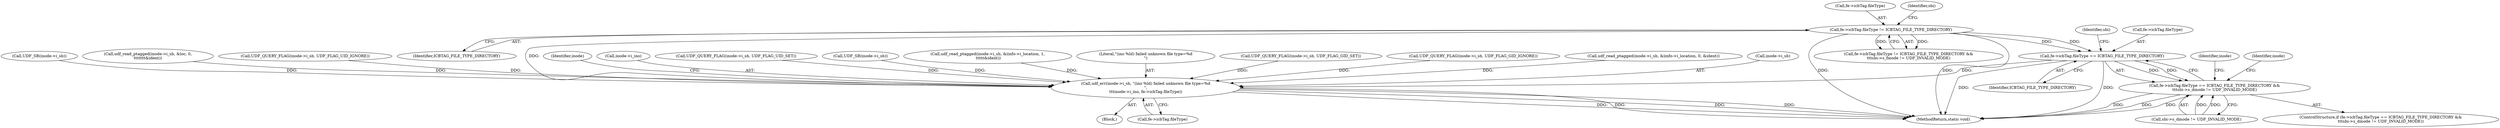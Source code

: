 digraph "0_linux_c03aa9f6e1f938618e6db2e23afef0574efeeb65@pointer" {
"1000663" [label="(Call,fe->icbTag.fileType == ICBTAG_FILE_TYPE_DIRECTORY)"];
"1000641" [label="(Call,fe->icbTag.fileType != ICBTAG_FILE_TYPE_DIRECTORY)"];
"1000662" [label="(Call,fe->icbTag.fileType == ICBTAG_FILE_TYPE_DIRECTORY &&\n\t\t\tsbi->s_dmode != UDF_INVALID_MODE)"];
"1001098" [label="(Call,udf_err(inode->i_sb, \"(ino %ld) failed unknown file type=%d\n\",\n\t\t\tinode->i_ino, fe->icbTag.fileType))"];
"1001103" [label="(Call,inode->i_ino)"];
"1000590" [label="(Call,UDF_QUERY_FLAG(inode->i_sb, UDF_FLAG_UID_SET))"];
"1000662" [label="(Call,fe->icbTag.fileType == ICBTAG_FILE_TYPE_DIRECTORY &&\n\t\t\tsbi->s_dmode != UDF_INVALID_MODE)"];
"1000672" [label="(Identifier,sbi)"];
"1000640" [label="(Call,fe->icbTag.fileType != ICBTAG_FILE_TYPE_DIRECTORY &&\n\t\t\tsbi->s_fmode != UDF_INVALID_MODE)"];
"1000642" [label="(Call,fe->icbTag.fileType)"];
"1000670" [label="(Call,sbi->s_dmode != UDF_INVALID_MODE)"];
"1000661" [label="(ControlStructure,if (fe->icbTag.fileType == ICBTAG_FILE_TYPE_DIRECTORY &&\n\t\t\tsbi->s_dmode != UDF_INVALID_MODE))"];
"1000600" [label="(Call,UDF_SB(inode->i_sb))"];
"1000208" [label="(Call,udf_read_ptagged(inode->i_sb, &iinfo->i_location, 1,\n \t\t\t\t\t&ident))"];
"1000961" [label="(Block,)"];
"1001102" [label="(Literal,\"(ino %ld) failed unknown file type=%d\n\")"];
"1000650" [label="(Identifier,sbi)"];
"1000624" [label="(Call,UDF_QUERY_FLAG(inode->i_sb, UDF_FLAG_GID_SET))"];
"1001098" [label="(Call,udf_err(inode->i_sb, \"(ino %ld) failed unknown file type=%d\n\",\n\t\t\tinode->i_ino, fe->icbTag.fileType))"];
"1000641" [label="(Call,fe->icbTag.fileType != ICBTAG_FILE_TYPE_DIRECTORY)"];
"1000619" [label="(Call,UDF_QUERY_FLAG(inode->i_sb, UDF_FLAG_GID_IGNORE))"];
"1000128" [label="(Call,udf_read_ptagged(inode->i_sb, &iinfo->i_location, 0, &ident))"];
"1001099" [label="(Call,inode->i_sb)"];
"1000634" [label="(Call,UDF_SB(inode->i_sb))"];
"1000585" [label="(Call,UDF_QUERY_FLAG(inode->i_sb, UDF_FLAG_UID_IGNORE))"];
"1000256" [label="(Call,udf_read_ptagged(inode->i_sb, &loc, 0,\n\t\t\t\t\t\t\t&ident))"];
"1000685" [label="(Identifier,inode)"];
"1000669" [label="(Identifier,ICBTAG_FILE_TYPE_DIRECTORY)"];
"1000647" [label="(Identifier,ICBTAG_FILE_TYPE_DIRECTORY)"];
"1000663" [label="(Call,fe->icbTag.fileType == ICBTAG_FILE_TYPE_DIRECTORY)"];
"1000664" [label="(Call,fe->icbTag.fileType)"];
"1001156" [label="(MethodReturn,static void)"];
"1000677" [label="(Identifier,inode)"];
"1001112" [label="(Identifier,inode)"];
"1001106" [label="(Call,fe->icbTag.fileType)"];
"1000663" -> "1000662"  [label="AST: "];
"1000663" -> "1000669"  [label="CFG: "];
"1000664" -> "1000663"  [label="AST: "];
"1000669" -> "1000663"  [label="AST: "];
"1000672" -> "1000663"  [label="CFG: "];
"1000662" -> "1000663"  [label="CFG: "];
"1000663" -> "1001156"  [label="DDG: "];
"1000663" -> "1001156"  [label="DDG: "];
"1000663" -> "1000662"  [label="DDG: "];
"1000663" -> "1000662"  [label="DDG: "];
"1000641" -> "1000663"  [label="DDG: "];
"1000641" -> "1000663"  [label="DDG: "];
"1000663" -> "1001098"  [label="DDG: "];
"1000641" -> "1000640"  [label="AST: "];
"1000641" -> "1000647"  [label="CFG: "];
"1000642" -> "1000641"  [label="AST: "];
"1000647" -> "1000641"  [label="AST: "];
"1000650" -> "1000641"  [label="CFG: "];
"1000640" -> "1000641"  [label="CFG: "];
"1000641" -> "1001156"  [label="DDG: "];
"1000641" -> "1001156"  [label="DDG: "];
"1000641" -> "1000640"  [label="DDG: "];
"1000641" -> "1000640"  [label="DDG: "];
"1000641" -> "1001098"  [label="DDG: "];
"1000662" -> "1000661"  [label="AST: "];
"1000662" -> "1000670"  [label="CFG: "];
"1000670" -> "1000662"  [label="AST: "];
"1000677" -> "1000662"  [label="CFG: "];
"1000685" -> "1000662"  [label="CFG: "];
"1000662" -> "1001156"  [label="DDG: "];
"1000662" -> "1001156"  [label="DDG: "];
"1000662" -> "1001156"  [label="DDG: "];
"1000670" -> "1000662"  [label="DDG: "];
"1000670" -> "1000662"  [label="DDG: "];
"1001098" -> "1000961"  [label="AST: "];
"1001098" -> "1001106"  [label="CFG: "];
"1001099" -> "1001098"  [label="AST: "];
"1001102" -> "1001098"  [label="AST: "];
"1001103" -> "1001098"  [label="AST: "];
"1001106" -> "1001098"  [label="AST: "];
"1001112" -> "1001098"  [label="CFG: "];
"1001098" -> "1001156"  [label="DDG: "];
"1001098" -> "1001156"  [label="DDG: "];
"1001098" -> "1001156"  [label="DDG: "];
"1001098" -> "1001156"  [label="DDG: "];
"1000208" -> "1001098"  [label="DDG: "];
"1000128" -> "1001098"  [label="DDG: "];
"1000585" -> "1001098"  [label="DDG: "];
"1000590" -> "1001098"  [label="DDG: "];
"1000634" -> "1001098"  [label="DDG: "];
"1000624" -> "1001098"  [label="DDG: "];
"1000256" -> "1001098"  [label="DDG: "];
"1000619" -> "1001098"  [label="DDG: "];
"1000600" -> "1001098"  [label="DDG: "];
}
